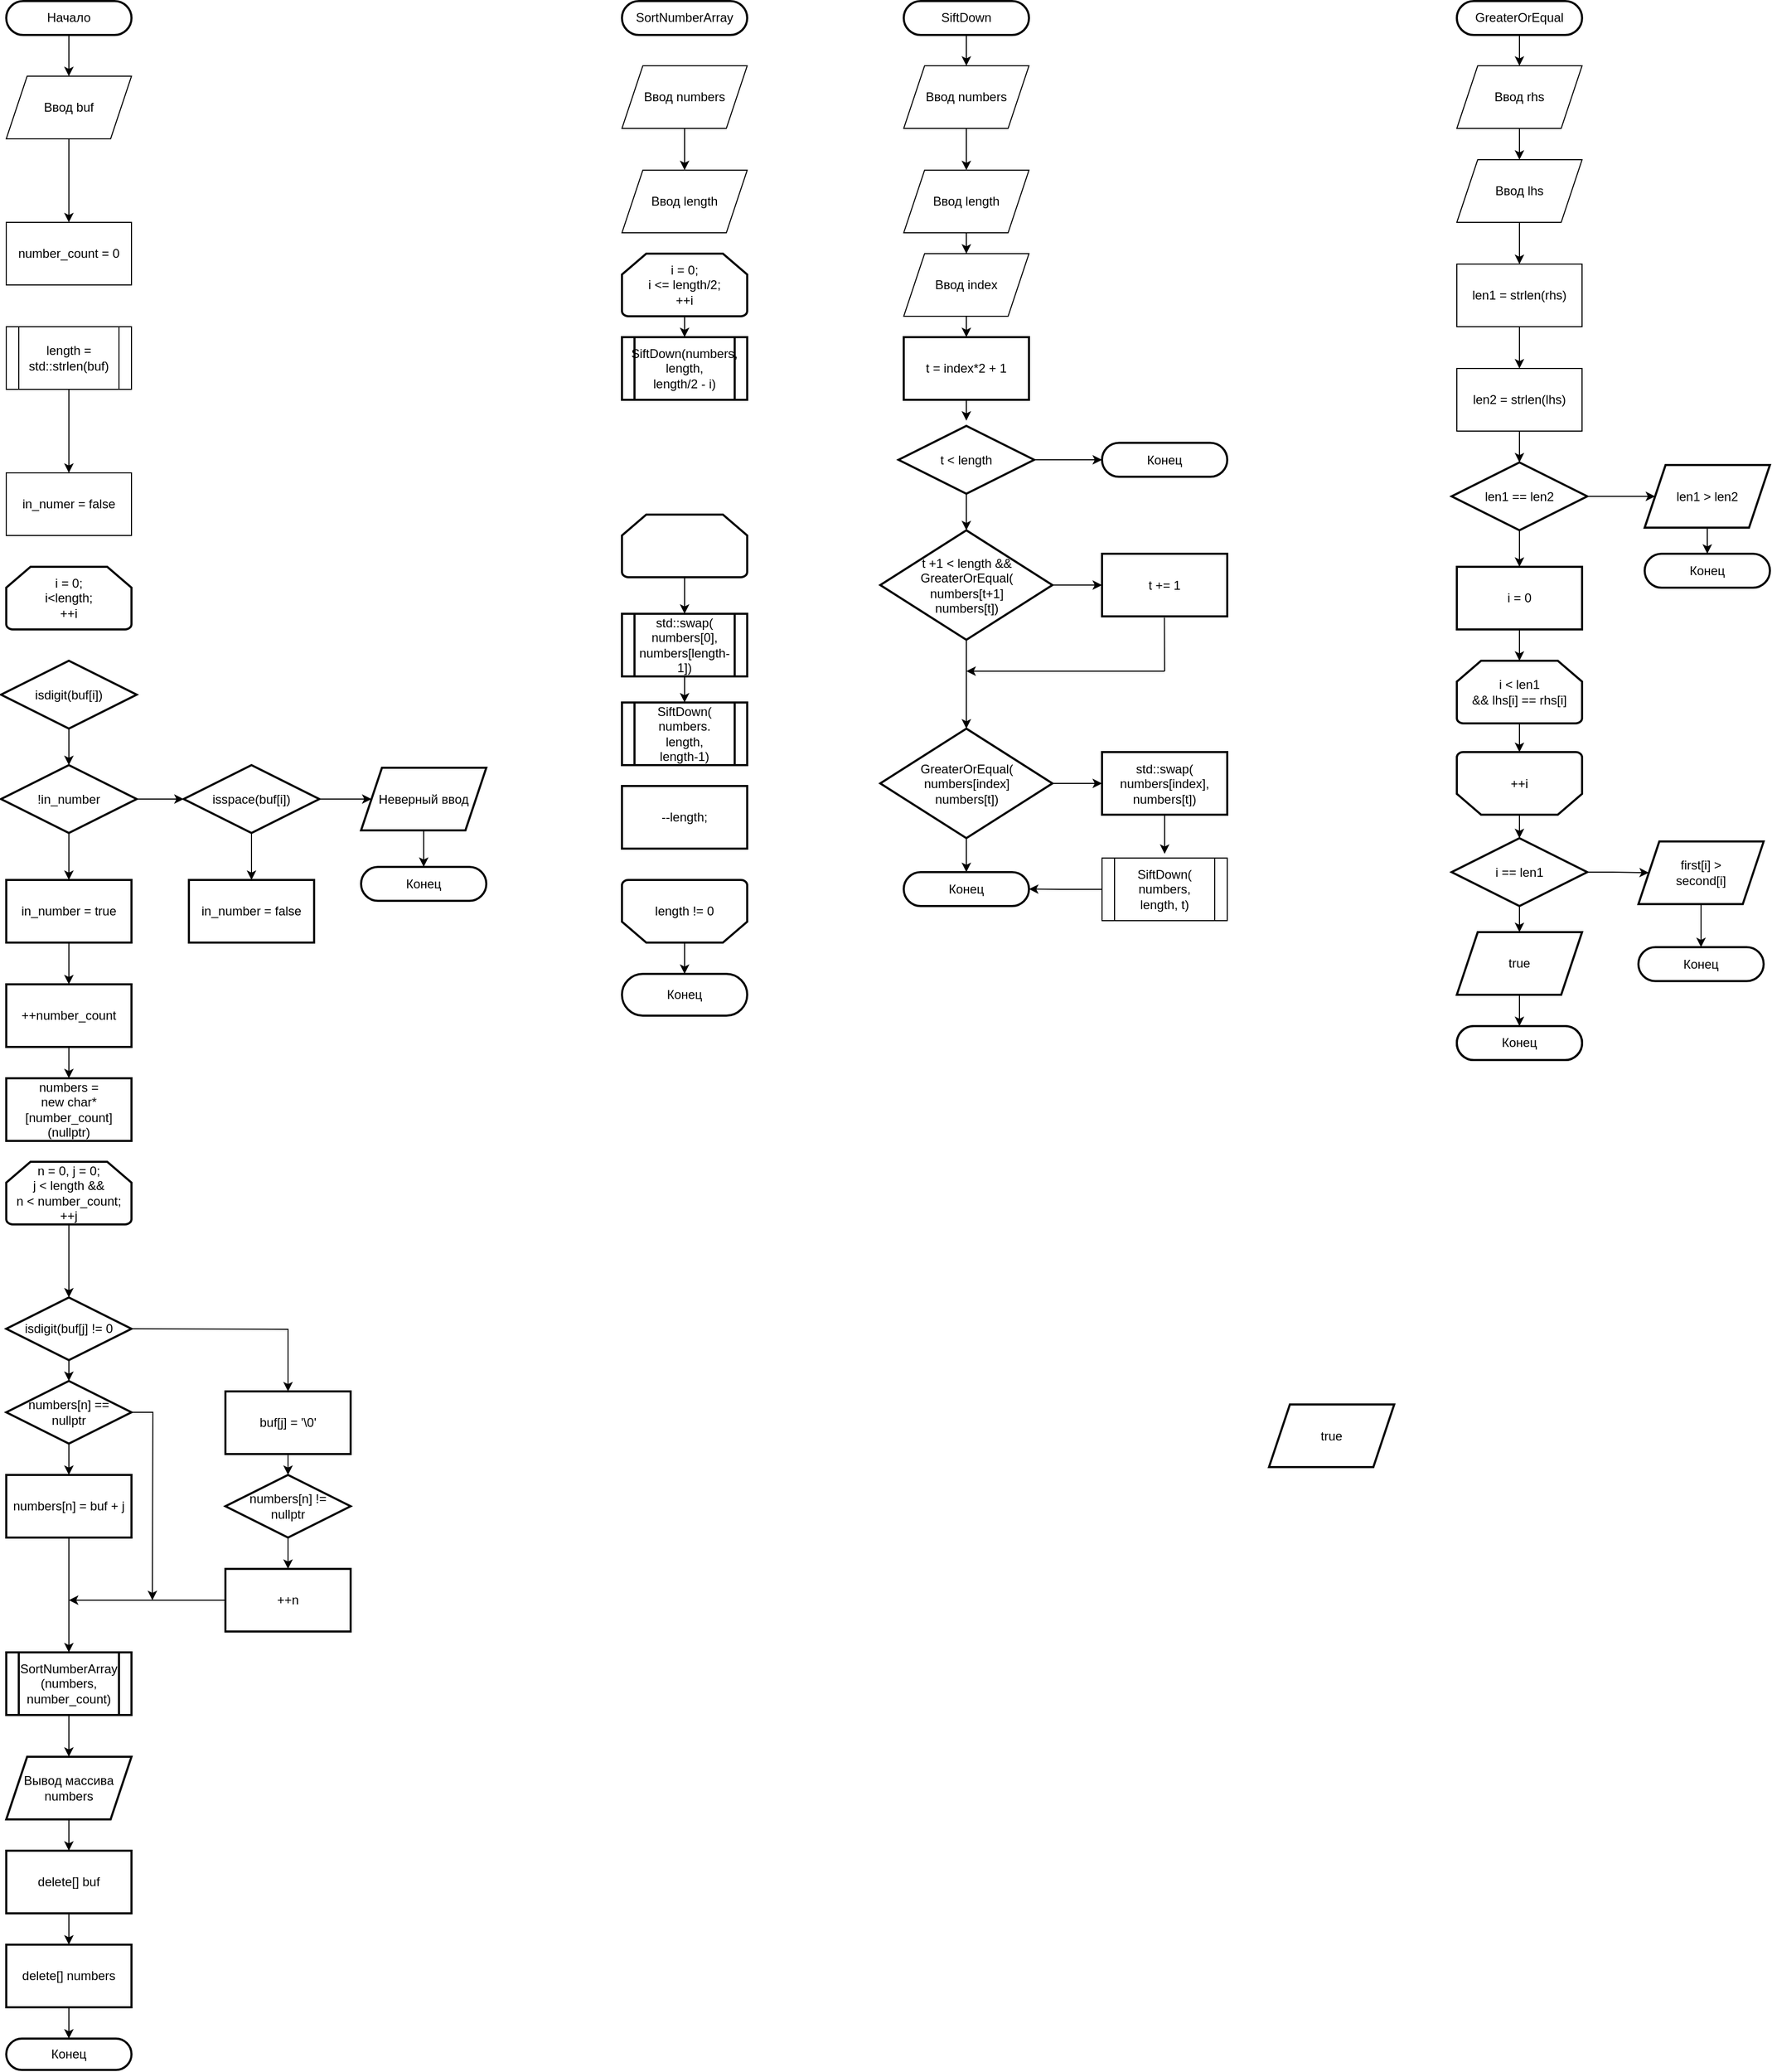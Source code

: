 <mxfile version="24.7.17">
  <diagram id="C5RBs43oDa-KdzZeNtuy" name="Page-1">
    <mxGraphModel dx="4456" dy="3241" grid="1" gridSize="10" guides="1" tooltips="1" connect="1" arrows="1" fold="1" page="1" pageScale="1" pageWidth="827" pageHeight="1169" math="0" shadow="0">
      <root>
        <mxCell id="WIyWlLk6GJQsqaUBKTNV-0" />
        <mxCell id="WIyWlLk6GJQsqaUBKTNV-1" parent="WIyWlLk6GJQsqaUBKTNV-0" />
        <mxCell id="PLmjM-Wze0BXP3BAxNRE-6" value="" style="edgeStyle=orthogonalEdgeStyle;rounded=0;orthogonalLoop=1;jettySize=auto;html=1;" parent="WIyWlLk6GJQsqaUBKTNV-1" source="PLmjM-Wze0BXP3BAxNRE-1" target="PLmjM-Wze0BXP3BAxNRE-5" edge="1">
          <mxGeometry relative="1" as="geometry" />
        </mxCell>
        <mxCell id="PLmjM-Wze0BXP3BAxNRE-1" value="Ввод buf" style="shape=parallelogram;perimeter=parallelogramPerimeter;whiteSpace=wrap;html=1;fixedSize=1;" parent="WIyWlLk6GJQsqaUBKTNV-1" vertex="1">
          <mxGeometry x="90" y="40" width="120" height="60" as="geometry" />
        </mxCell>
        <mxCell id="PLmjM-Wze0BXP3BAxNRE-5" value="number_count = 0" style="whiteSpace=wrap;html=1;" parent="WIyWlLk6GJQsqaUBKTNV-1" vertex="1">
          <mxGeometry x="90" y="180" width="120" height="60" as="geometry" />
        </mxCell>
        <mxCell id="PLmjM-Wze0BXP3BAxNRE-13" value="" style="edgeStyle=orthogonalEdgeStyle;rounded=0;orthogonalLoop=1;jettySize=auto;html=1;" parent="WIyWlLk6GJQsqaUBKTNV-1" source="PLmjM-Wze0BXP3BAxNRE-11" target="PLmjM-Wze0BXP3BAxNRE-12" edge="1">
          <mxGeometry relative="1" as="geometry" />
        </mxCell>
        <mxCell id="PLmjM-Wze0BXP3BAxNRE-11" value="length = std::strlen(buf)" style="shape=process;whiteSpace=wrap;html=1;backgroundOutline=1;" parent="WIyWlLk6GJQsqaUBKTNV-1" vertex="1">
          <mxGeometry x="90" y="280" width="120" height="60" as="geometry" />
        </mxCell>
        <mxCell id="PLmjM-Wze0BXP3BAxNRE-12" value="in_numer = false" style="whiteSpace=wrap;html=1;" parent="WIyWlLk6GJQsqaUBKTNV-1" vertex="1">
          <mxGeometry x="90" y="420" width="120" height="60" as="geometry" />
        </mxCell>
        <mxCell id="PLmjM-Wze0BXP3BAxNRE-15" value="i = 0;&lt;div&gt;i&amp;lt;length;&lt;/div&gt;&lt;div&gt;++i&lt;/div&gt;" style="strokeWidth=2;html=1;shape=mxgraph.flowchart.loop_limit;whiteSpace=wrap;" parent="WIyWlLk6GJQsqaUBKTNV-1" vertex="1">
          <mxGeometry x="90" y="510" width="120" height="60" as="geometry" />
        </mxCell>
        <mxCell id="PLmjM-Wze0BXP3BAxNRE-18" value="" style="edgeStyle=orthogonalEdgeStyle;rounded=0;orthogonalLoop=1;jettySize=auto;html=1;" parent="WIyWlLk6GJQsqaUBKTNV-1" source="PLmjM-Wze0BXP3BAxNRE-16" target="PLmjM-Wze0BXP3BAxNRE-17" edge="1">
          <mxGeometry relative="1" as="geometry" />
        </mxCell>
        <mxCell id="PLmjM-Wze0BXP3BAxNRE-16" value="isdigit(buf[i])" style="strokeWidth=2;html=1;shape=mxgraph.flowchart.decision;whiteSpace=wrap;" parent="WIyWlLk6GJQsqaUBKTNV-1" vertex="1">
          <mxGeometry x="85" y="600" width="130" height="65" as="geometry" />
        </mxCell>
        <mxCell id="PLmjM-Wze0BXP3BAxNRE-20" value="" style="edgeStyle=orthogonalEdgeStyle;rounded=0;orthogonalLoop=1;jettySize=auto;html=1;" parent="WIyWlLk6GJQsqaUBKTNV-1" source="PLmjM-Wze0BXP3BAxNRE-17" target="PLmjM-Wze0BXP3BAxNRE-19" edge="1">
          <mxGeometry relative="1" as="geometry" />
        </mxCell>
        <mxCell id="PLmjM-Wze0BXP3BAxNRE-24" value="" style="edgeStyle=orthogonalEdgeStyle;rounded=0;orthogonalLoop=1;jettySize=auto;html=1;" parent="WIyWlLk6GJQsqaUBKTNV-1" source="PLmjM-Wze0BXP3BAxNRE-17" target="PLmjM-Wze0BXP3BAxNRE-23" edge="1">
          <mxGeometry relative="1" as="geometry" />
        </mxCell>
        <mxCell id="PLmjM-Wze0BXP3BAxNRE-17" value="!in_number" style="strokeWidth=2;html=1;shape=mxgraph.flowchart.decision;whiteSpace=wrap;" parent="WIyWlLk6GJQsqaUBKTNV-1" vertex="1">
          <mxGeometry x="85" y="700" width="130" height="65" as="geometry" />
        </mxCell>
        <mxCell id="PLmjM-Wze0BXP3BAxNRE-22" value="" style="edgeStyle=orthogonalEdgeStyle;rounded=0;orthogonalLoop=1;jettySize=auto;html=1;" parent="WIyWlLk6GJQsqaUBKTNV-1" source="PLmjM-Wze0BXP3BAxNRE-19" target="PLmjM-Wze0BXP3BAxNRE-21" edge="1">
          <mxGeometry relative="1" as="geometry" />
        </mxCell>
        <mxCell id="PLmjM-Wze0BXP3BAxNRE-19" value="in_number = true" style="whiteSpace=wrap;html=1;strokeWidth=2;" parent="WIyWlLk6GJQsqaUBKTNV-1" vertex="1">
          <mxGeometry x="90" y="810" width="120" height="60" as="geometry" />
        </mxCell>
        <mxCell id="PLmjM-Wze0BXP3BAxNRE-33" value="" style="edgeStyle=orthogonalEdgeStyle;rounded=0;orthogonalLoop=1;jettySize=auto;html=1;" parent="WIyWlLk6GJQsqaUBKTNV-1" source="PLmjM-Wze0BXP3BAxNRE-21" target="PLmjM-Wze0BXP3BAxNRE-32" edge="1">
          <mxGeometry relative="1" as="geometry" />
        </mxCell>
        <mxCell id="PLmjM-Wze0BXP3BAxNRE-21" value="++number_count" style="whiteSpace=wrap;html=1;strokeWidth=2;" parent="WIyWlLk6GJQsqaUBKTNV-1" vertex="1">
          <mxGeometry x="90" y="910" width="120" height="60" as="geometry" />
        </mxCell>
        <mxCell id="PLmjM-Wze0BXP3BAxNRE-29" style="edgeStyle=orthogonalEdgeStyle;rounded=0;orthogonalLoop=1;jettySize=auto;html=1;entryX=0;entryY=0.5;entryDx=0;entryDy=0;" parent="WIyWlLk6GJQsqaUBKTNV-1" source="PLmjM-Wze0BXP3BAxNRE-23" target="PLmjM-Wze0BXP3BAxNRE-25" edge="1">
          <mxGeometry relative="1" as="geometry" />
        </mxCell>
        <mxCell id="PLmjM-Wze0BXP3BAxNRE-31" value="" style="edgeStyle=orthogonalEdgeStyle;rounded=0;orthogonalLoop=1;jettySize=auto;html=1;" parent="WIyWlLk6GJQsqaUBKTNV-1" source="PLmjM-Wze0BXP3BAxNRE-23" target="PLmjM-Wze0BXP3BAxNRE-30" edge="1">
          <mxGeometry relative="1" as="geometry" />
        </mxCell>
        <mxCell id="PLmjM-Wze0BXP3BAxNRE-23" value="isspace(buf[i])" style="strokeWidth=2;html=1;shape=mxgraph.flowchart.decision;whiteSpace=wrap;" parent="WIyWlLk6GJQsqaUBKTNV-1" vertex="1">
          <mxGeometry x="260" y="700" width="130" height="65" as="geometry" />
        </mxCell>
        <mxCell id="PLmjM-Wze0BXP3BAxNRE-28" value="" style="edgeStyle=orthogonalEdgeStyle;rounded=0;orthogonalLoop=1;jettySize=auto;html=1;" parent="WIyWlLk6GJQsqaUBKTNV-1" source="PLmjM-Wze0BXP3BAxNRE-25" target="PLmjM-Wze0BXP3BAxNRE-27" edge="1">
          <mxGeometry relative="1" as="geometry" />
        </mxCell>
        <mxCell id="PLmjM-Wze0BXP3BAxNRE-25" value="Неверный ввод" style="shape=parallelogram;perimeter=parallelogramPerimeter;whiteSpace=wrap;html=1;fixedSize=1;strokeWidth=2;" parent="WIyWlLk6GJQsqaUBKTNV-1" vertex="1">
          <mxGeometry x="430" y="702.5" width="120" height="60" as="geometry" />
        </mxCell>
        <mxCell id="PLmjM-Wze0BXP3BAxNRE-27" value="Конец" style="rounded=1;whiteSpace=wrap;html=1;strokeWidth=2;arcSize=50;" parent="WIyWlLk6GJQsqaUBKTNV-1" vertex="1">
          <mxGeometry x="430" y="797.5" width="120" height="32.5" as="geometry" />
        </mxCell>
        <mxCell id="PLmjM-Wze0BXP3BAxNRE-30" value="in_number = false" style="whiteSpace=wrap;html=1;strokeWidth=2;" parent="WIyWlLk6GJQsqaUBKTNV-1" vertex="1">
          <mxGeometry x="265" y="810" width="120" height="60" as="geometry" />
        </mxCell>
        <mxCell id="PLmjM-Wze0BXP3BAxNRE-32" value="numbers =&lt;div&gt;new char*[number_count](nullptr)&lt;/div&gt;" style="whiteSpace=wrap;html=1;strokeWidth=2;" parent="WIyWlLk6GJQsqaUBKTNV-1" vertex="1">
          <mxGeometry x="90" y="1000" width="120" height="60" as="geometry" />
        </mxCell>
        <mxCell id="PLmjM-Wze0BXP3BAxNRE-37" value="" style="edgeStyle=orthogonalEdgeStyle;rounded=0;orthogonalLoop=1;jettySize=auto;html=1;" parent="WIyWlLk6GJQsqaUBKTNV-1" source="PLmjM-Wze0BXP3BAxNRE-35" target="PLmjM-Wze0BXP3BAxNRE-36" edge="1">
          <mxGeometry relative="1" as="geometry" />
        </mxCell>
        <mxCell id="PLmjM-Wze0BXP3BAxNRE-35" value="n = 0, j = 0;&lt;div&gt;j &amp;lt; length &amp;amp;&amp;amp;&lt;/div&gt;&lt;div&gt;n &amp;lt; number_count;&lt;/div&gt;&lt;div&gt;++j&lt;/div&gt;" style="strokeWidth=2;html=1;shape=mxgraph.flowchart.loop_limit;whiteSpace=wrap;" parent="WIyWlLk6GJQsqaUBKTNV-1" vertex="1">
          <mxGeometry x="90" y="1080" width="120" height="60" as="geometry" />
        </mxCell>
        <mxCell id="PLmjM-Wze0BXP3BAxNRE-39" value="" style="edgeStyle=orthogonalEdgeStyle;rounded=0;orthogonalLoop=1;jettySize=auto;html=1;" parent="WIyWlLk6GJQsqaUBKTNV-1" source="PLmjM-Wze0BXP3BAxNRE-36" target="PLmjM-Wze0BXP3BAxNRE-38" edge="1">
          <mxGeometry relative="1" as="geometry" />
        </mxCell>
        <mxCell id="PLmjM-Wze0BXP3BAxNRE-36" value="isdigit(buf[j] != 0" style="rhombus;whiteSpace=wrap;html=1;strokeWidth=2;" parent="WIyWlLk6GJQsqaUBKTNV-1" vertex="1">
          <mxGeometry x="90" y="1210" width="120" height="60" as="geometry" />
        </mxCell>
        <mxCell id="PLmjM-Wze0BXP3BAxNRE-44" value="" style="edgeStyle=orthogonalEdgeStyle;rounded=0;orthogonalLoop=1;jettySize=auto;html=1;" parent="WIyWlLk6GJQsqaUBKTNV-1" source="PLmjM-Wze0BXP3BAxNRE-38" target="PLmjM-Wze0BXP3BAxNRE-43" edge="1">
          <mxGeometry relative="1" as="geometry" />
        </mxCell>
        <mxCell id="PLmjM-Wze0BXP3BAxNRE-46" value="" style="edgeStyle=orthogonalEdgeStyle;rounded=0;orthogonalLoop=1;jettySize=auto;html=1;" parent="WIyWlLk6GJQsqaUBKTNV-1" target="PLmjM-Wze0BXP3BAxNRE-45" edge="1">
          <mxGeometry relative="1" as="geometry">
            <mxPoint x="210.001" y="1240.004" as="sourcePoint" />
          </mxGeometry>
        </mxCell>
        <mxCell id="PLmjM-Wze0BXP3BAxNRE-54" style="edgeStyle=orthogonalEdgeStyle;rounded=0;orthogonalLoop=1;jettySize=auto;html=1;exitX=1;exitY=0.5;exitDx=0;exitDy=0;" parent="WIyWlLk6GJQsqaUBKTNV-1" source="PLmjM-Wze0BXP3BAxNRE-38" edge="1">
          <mxGeometry relative="1" as="geometry">
            <mxPoint x="230" y="1500" as="targetPoint" />
          </mxGeometry>
        </mxCell>
        <mxCell id="PLmjM-Wze0BXP3BAxNRE-38" value="numbers[n] ==&lt;div&gt;nullptr&lt;/div&gt;" style="rhombus;whiteSpace=wrap;html=1;strokeWidth=2;" parent="WIyWlLk6GJQsqaUBKTNV-1" vertex="1">
          <mxGeometry x="90" y="1290" width="120" height="60" as="geometry" />
        </mxCell>
        <mxCell id="PLmjM-Wze0BXP3BAxNRE-52" value="" style="edgeStyle=orthogonalEdgeStyle;rounded=0;orthogonalLoop=1;jettySize=auto;html=1;" parent="WIyWlLk6GJQsqaUBKTNV-1" source="PLmjM-Wze0BXP3BAxNRE-43" target="PLmjM-Wze0BXP3BAxNRE-51" edge="1">
          <mxGeometry relative="1" as="geometry" />
        </mxCell>
        <mxCell id="PLmjM-Wze0BXP3BAxNRE-43" value="numbers[n] = buf + j" style="whiteSpace=wrap;html=1;strokeWidth=2;" parent="WIyWlLk6GJQsqaUBKTNV-1" vertex="1">
          <mxGeometry x="90" y="1380" width="120" height="60" as="geometry" />
        </mxCell>
        <mxCell id="PLmjM-Wze0BXP3BAxNRE-48" style="edgeStyle=orthogonalEdgeStyle;rounded=0;orthogonalLoop=1;jettySize=auto;html=1;exitX=0.5;exitY=1;exitDx=0;exitDy=0;entryX=0.5;entryY=0;entryDx=0;entryDy=0;" parent="WIyWlLk6GJQsqaUBKTNV-1" source="PLmjM-Wze0BXP3BAxNRE-45" target="PLmjM-Wze0BXP3BAxNRE-47" edge="1">
          <mxGeometry relative="1" as="geometry" />
        </mxCell>
        <mxCell id="PLmjM-Wze0BXP3BAxNRE-45" value="buf[j] = &#39;\0&#39;" style="whiteSpace=wrap;html=1;strokeWidth=2;" parent="WIyWlLk6GJQsqaUBKTNV-1" vertex="1">
          <mxGeometry x="300" y="1299.97" width="120" height="60.03" as="geometry" />
        </mxCell>
        <mxCell id="PLmjM-Wze0BXP3BAxNRE-50" value="" style="edgeStyle=orthogonalEdgeStyle;rounded=0;orthogonalLoop=1;jettySize=auto;html=1;" parent="WIyWlLk6GJQsqaUBKTNV-1" source="PLmjM-Wze0BXP3BAxNRE-47" target="PLmjM-Wze0BXP3BAxNRE-49" edge="1">
          <mxGeometry relative="1" as="geometry" />
        </mxCell>
        <mxCell id="PLmjM-Wze0BXP3BAxNRE-47" value="numbers[n] !=&lt;div&gt;nullptr&lt;/div&gt;" style="rhombus;whiteSpace=wrap;html=1;strokeWidth=2;" parent="WIyWlLk6GJQsqaUBKTNV-1" vertex="1">
          <mxGeometry x="300" y="1380" width="120" height="60" as="geometry" />
        </mxCell>
        <mxCell id="PLmjM-Wze0BXP3BAxNRE-53" style="edgeStyle=orthogonalEdgeStyle;rounded=0;orthogonalLoop=1;jettySize=auto;html=1;" parent="WIyWlLk6GJQsqaUBKTNV-1" source="PLmjM-Wze0BXP3BAxNRE-49" edge="1">
          <mxGeometry relative="1" as="geometry">
            <mxPoint x="150" y="1500" as="targetPoint" />
          </mxGeometry>
        </mxCell>
        <mxCell id="PLmjM-Wze0BXP3BAxNRE-49" value="++n" style="whiteSpace=wrap;html=1;strokeWidth=2;" parent="WIyWlLk6GJQsqaUBKTNV-1" vertex="1">
          <mxGeometry x="300" y="1470" width="120" height="60" as="geometry" />
        </mxCell>
        <mxCell id="PLmjM-Wze0BXP3BAxNRE-56" value="" style="edgeStyle=orthogonalEdgeStyle;rounded=0;orthogonalLoop=1;jettySize=auto;html=1;" parent="WIyWlLk6GJQsqaUBKTNV-1" source="PLmjM-Wze0BXP3BAxNRE-51" target="PLmjM-Wze0BXP3BAxNRE-55" edge="1">
          <mxGeometry relative="1" as="geometry" />
        </mxCell>
        <mxCell id="PLmjM-Wze0BXP3BAxNRE-51" value="SortNumberArray&lt;div&gt;(numbers, number_count)&lt;/div&gt;" style="shape=process;whiteSpace=wrap;html=1;backgroundOutline=1;strokeWidth=2;" parent="WIyWlLk6GJQsqaUBKTNV-1" vertex="1">
          <mxGeometry x="90" y="1550" width="120" height="60" as="geometry" />
        </mxCell>
        <mxCell id="PLmjM-Wze0BXP3BAxNRE-58" value="" style="edgeStyle=orthogonalEdgeStyle;rounded=0;orthogonalLoop=1;jettySize=auto;html=1;" parent="WIyWlLk6GJQsqaUBKTNV-1" source="PLmjM-Wze0BXP3BAxNRE-55" target="PLmjM-Wze0BXP3BAxNRE-57" edge="1">
          <mxGeometry relative="1" as="geometry" />
        </mxCell>
        <mxCell id="PLmjM-Wze0BXP3BAxNRE-55" value="Вывод массива&lt;div&gt;numbers&lt;/div&gt;" style="shape=parallelogram;perimeter=parallelogramPerimeter;whiteSpace=wrap;html=1;fixedSize=1;strokeWidth=2;" parent="WIyWlLk6GJQsqaUBKTNV-1" vertex="1">
          <mxGeometry x="90" y="1650" width="120" height="60" as="geometry" />
        </mxCell>
        <mxCell id="PLmjM-Wze0BXP3BAxNRE-60" value="" style="edgeStyle=orthogonalEdgeStyle;rounded=0;orthogonalLoop=1;jettySize=auto;html=1;" parent="WIyWlLk6GJQsqaUBKTNV-1" source="PLmjM-Wze0BXP3BAxNRE-57" target="PLmjM-Wze0BXP3BAxNRE-59" edge="1">
          <mxGeometry relative="1" as="geometry" />
        </mxCell>
        <mxCell id="PLmjM-Wze0BXP3BAxNRE-57" value="delete[] buf" style="whiteSpace=wrap;html=1;strokeWidth=2;" parent="WIyWlLk6GJQsqaUBKTNV-1" vertex="1">
          <mxGeometry x="90" y="1740" width="120" height="60" as="geometry" />
        </mxCell>
        <mxCell id="PLmjM-Wze0BXP3BAxNRE-64" value="" style="edgeStyle=orthogonalEdgeStyle;rounded=0;orthogonalLoop=1;jettySize=auto;html=1;" parent="WIyWlLk6GJQsqaUBKTNV-1" source="PLmjM-Wze0BXP3BAxNRE-59" target="PLmjM-Wze0BXP3BAxNRE-63" edge="1">
          <mxGeometry relative="1" as="geometry" />
        </mxCell>
        <mxCell id="PLmjM-Wze0BXP3BAxNRE-59" value="delete[] numbers" style="whiteSpace=wrap;html=1;strokeWidth=2;" parent="WIyWlLk6GJQsqaUBKTNV-1" vertex="1">
          <mxGeometry x="90" y="1830" width="120" height="60" as="geometry" />
        </mxCell>
        <mxCell id="PLmjM-Wze0BXP3BAxNRE-63" value="Конец" style="rounded=1;whiteSpace=wrap;html=1;strokeWidth=2;arcSize=50;" parent="WIyWlLk6GJQsqaUBKTNV-1" vertex="1">
          <mxGeometry x="90" y="1920" width="120" height="30" as="geometry" />
        </mxCell>
        <mxCell id="PLmjM-Wze0BXP3BAxNRE-66" style="edgeStyle=orthogonalEdgeStyle;rounded=0;orthogonalLoop=1;jettySize=auto;html=1;entryX=0.5;entryY=0;entryDx=0;entryDy=0;" parent="WIyWlLk6GJQsqaUBKTNV-1" source="PLmjM-Wze0BXP3BAxNRE-65" target="PLmjM-Wze0BXP3BAxNRE-1" edge="1">
          <mxGeometry relative="1" as="geometry" />
        </mxCell>
        <mxCell id="PLmjM-Wze0BXP3BAxNRE-65" value="Начало" style="rounded=1;whiteSpace=wrap;html=1;strokeWidth=2;arcSize=50;" parent="WIyWlLk6GJQsqaUBKTNV-1" vertex="1">
          <mxGeometry x="90" y="-32" width="120" height="32.5" as="geometry" />
        </mxCell>
        <mxCell id="PLmjM-Wze0BXP3BAxNRE-67" value="SortNumberArray" style="rounded=1;whiteSpace=wrap;html=1;strokeWidth=2;arcSize=50;" parent="WIyWlLk6GJQsqaUBKTNV-1" vertex="1">
          <mxGeometry x="680" y="-32" width="120" height="32.5" as="geometry" />
        </mxCell>
        <mxCell id="PLmjM-Wze0BXP3BAxNRE-73" value="" style="edgeStyle=orthogonalEdgeStyle;rounded=0;orthogonalLoop=1;jettySize=auto;html=1;" parent="WIyWlLk6GJQsqaUBKTNV-1" source="PLmjM-Wze0BXP3BAxNRE-71" target="PLmjM-Wze0BXP3BAxNRE-72" edge="1">
          <mxGeometry relative="1" as="geometry" />
        </mxCell>
        <mxCell id="PLmjM-Wze0BXP3BAxNRE-71" value="Ввод numbers" style="shape=parallelogram;perimeter=parallelogramPerimeter;whiteSpace=wrap;html=1;fixedSize=1;" parent="WIyWlLk6GJQsqaUBKTNV-1" vertex="1">
          <mxGeometry x="680" y="30" width="120" height="60" as="geometry" />
        </mxCell>
        <mxCell id="PLmjM-Wze0BXP3BAxNRE-72" value="Ввод length" style="shape=parallelogram;perimeter=parallelogramPerimeter;whiteSpace=wrap;html=1;fixedSize=1;" parent="WIyWlLk6GJQsqaUBKTNV-1" vertex="1">
          <mxGeometry x="680" y="130" width="120" height="60" as="geometry" />
        </mxCell>
        <mxCell id="PLmjM-Wze0BXP3BAxNRE-76" value="" style="edgeStyle=orthogonalEdgeStyle;rounded=0;orthogonalLoop=1;jettySize=auto;html=1;" parent="WIyWlLk6GJQsqaUBKTNV-1" source="PLmjM-Wze0BXP3BAxNRE-74" target="PLmjM-Wze0BXP3BAxNRE-75" edge="1">
          <mxGeometry relative="1" as="geometry" />
        </mxCell>
        <mxCell id="PLmjM-Wze0BXP3BAxNRE-74" value="i = 0;&lt;div&gt;i &amp;lt;= length/2;&lt;/div&gt;&lt;div&gt;++i&lt;/div&gt;" style="strokeWidth=2;html=1;shape=mxgraph.flowchart.loop_limit;whiteSpace=wrap;direction=east;" parent="WIyWlLk6GJQsqaUBKTNV-1" vertex="1">
          <mxGeometry x="680" y="210" width="120" height="60" as="geometry" />
        </mxCell>
        <mxCell id="PLmjM-Wze0BXP3BAxNRE-75" value="SiftDown(numbers,&lt;div&gt;length,&lt;/div&gt;&lt;div&gt;length/2 - i)&lt;/div&gt;" style="shape=process;whiteSpace=wrap;html=1;backgroundOutline=1;strokeWidth=2;" parent="WIyWlLk6GJQsqaUBKTNV-1" vertex="1">
          <mxGeometry x="680" y="290" width="120" height="60" as="geometry" />
        </mxCell>
        <mxCell id="PLmjM-Wze0BXP3BAxNRE-91" value="" style="edgeStyle=orthogonalEdgeStyle;rounded=0;orthogonalLoop=1;jettySize=auto;html=1;" parent="WIyWlLk6GJQsqaUBKTNV-1" source="PLmjM-Wze0BXP3BAxNRE-77" target="PLmjM-Wze0BXP3BAxNRE-90" edge="1">
          <mxGeometry relative="1" as="geometry" />
        </mxCell>
        <mxCell id="PLmjM-Wze0BXP3BAxNRE-77" value="length != 0" style="strokeWidth=2;html=1;shape=mxgraph.flowchart.loop_limit;whiteSpace=wrap;direction=west;" parent="WIyWlLk6GJQsqaUBKTNV-1" vertex="1">
          <mxGeometry x="680" y="810" width="120" height="60" as="geometry" />
        </mxCell>
        <mxCell id="PLmjM-Wze0BXP3BAxNRE-82" value="" style="edgeStyle=orthogonalEdgeStyle;rounded=0;orthogonalLoop=1;jettySize=auto;html=1;" parent="WIyWlLk6GJQsqaUBKTNV-1" source="PLmjM-Wze0BXP3BAxNRE-78" target="PLmjM-Wze0BXP3BAxNRE-81" edge="1">
          <mxGeometry relative="1" as="geometry" />
        </mxCell>
        <mxCell id="PLmjM-Wze0BXP3BAxNRE-78" value="" style="strokeWidth=2;html=1;shape=mxgraph.flowchart.loop_limit;whiteSpace=wrap;direction=east;" parent="WIyWlLk6GJQsqaUBKTNV-1" vertex="1">
          <mxGeometry x="680" y="460" width="120" height="60" as="geometry" />
        </mxCell>
        <mxCell id="PLmjM-Wze0BXP3BAxNRE-86" value="" style="edgeStyle=orthogonalEdgeStyle;rounded=0;orthogonalLoop=1;jettySize=auto;html=1;" parent="WIyWlLk6GJQsqaUBKTNV-1" source="PLmjM-Wze0BXP3BAxNRE-81" target="PLmjM-Wze0BXP3BAxNRE-85" edge="1">
          <mxGeometry relative="1" as="geometry" />
        </mxCell>
        <mxCell id="PLmjM-Wze0BXP3BAxNRE-81" value="std::swap(&lt;div&gt;numbers[0],&lt;/div&gt;&lt;div&gt;numbers[length-1])&lt;/div&gt;" style="shape=process;whiteSpace=wrap;html=1;backgroundOutline=1;strokeWidth=2;" parent="WIyWlLk6GJQsqaUBKTNV-1" vertex="1">
          <mxGeometry x="680" y="555" width="120" height="60" as="geometry" />
        </mxCell>
        <mxCell id="PLmjM-Wze0BXP3BAxNRE-85" value="SiftDown(&lt;div&gt;numbers.&lt;/div&gt;&lt;div&gt;length,&lt;/div&gt;&lt;div&gt;length-1)&lt;/div&gt;" style="shape=process;whiteSpace=wrap;html=1;backgroundOutline=1;strokeWidth=2;" parent="WIyWlLk6GJQsqaUBKTNV-1" vertex="1">
          <mxGeometry x="680" y="640" width="120" height="60" as="geometry" />
        </mxCell>
        <mxCell id="PLmjM-Wze0BXP3BAxNRE-89" value="--length;" style="whiteSpace=wrap;html=1;strokeWidth=2;" parent="WIyWlLk6GJQsqaUBKTNV-1" vertex="1">
          <mxGeometry x="680" y="720" width="120" height="60" as="geometry" />
        </mxCell>
        <mxCell id="PLmjM-Wze0BXP3BAxNRE-90" value="Конец" style="rounded=1;whiteSpace=wrap;html=1;strokeWidth=2;arcSize=50;" parent="WIyWlLk6GJQsqaUBKTNV-1" vertex="1">
          <mxGeometry x="680" y="900" width="120" height="40" as="geometry" />
        </mxCell>
        <mxCell id="R1effGKDg-uOMYPKrTEr-35" style="edgeStyle=orthogonalEdgeStyle;rounded=0;orthogonalLoop=1;jettySize=auto;html=1;exitX=0.5;exitY=1;exitDx=0;exitDy=0;entryX=0.5;entryY=0;entryDx=0;entryDy=0;" edge="1" parent="WIyWlLk6GJQsqaUBKTNV-1" source="R1effGKDg-uOMYPKrTEr-0" target="R1effGKDg-uOMYPKrTEr-2">
          <mxGeometry relative="1" as="geometry" />
        </mxCell>
        <mxCell id="R1effGKDg-uOMYPKrTEr-0" value="SiftDown" style="rounded=1;whiteSpace=wrap;html=1;strokeWidth=2;arcSize=50;" vertex="1" parent="WIyWlLk6GJQsqaUBKTNV-1">
          <mxGeometry x="950" y="-32" width="120" height="32.5" as="geometry" />
        </mxCell>
        <mxCell id="R1effGKDg-uOMYPKrTEr-1" value="" style="edgeStyle=orthogonalEdgeStyle;rounded=0;orthogonalLoop=1;jettySize=auto;html=1;" edge="1" source="R1effGKDg-uOMYPKrTEr-2" target="R1effGKDg-uOMYPKrTEr-3" parent="WIyWlLk6GJQsqaUBKTNV-1">
          <mxGeometry relative="1" as="geometry" />
        </mxCell>
        <mxCell id="R1effGKDg-uOMYPKrTEr-2" value="Ввод numbers" style="shape=parallelogram;perimeter=parallelogramPerimeter;whiteSpace=wrap;html=1;fixedSize=1;" vertex="1" parent="WIyWlLk6GJQsqaUBKTNV-1">
          <mxGeometry x="950" y="30" width="120" height="60" as="geometry" />
        </mxCell>
        <mxCell id="R1effGKDg-uOMYPKrTEr-5" value="" style="edgeStyle=orthogonalEdgeStyle;rounded=0;orthogonalLoop=1;jettySize=auto;html=1;" edge="1" parent="WIyWlLk6GJQsqaUBKTNV-1" source="R1effGKDg-uOMYPKrTEr-3" target="R1effGKDg-uOMYPKrTEr-4">
          <mxGeometry relative="1" as="geometry" />
        </mxCell>
        <mxCell id="R1effGKDg-uOMYPKrTEr-3" value="Ввод length" style="shape=parallelogram;perimeter=parallelogramPerimeter;whiteSpace=wrap;html=1;fixedSize=1;" vertex="1" parent="WIyWlLk6GJQsqaUBKTNV-1">
          <mxGeometry x="950" y="130" width="120" height="60" as="geometry" />
        </mxCell>
        <mxCell id="R1effGKDg-uOMYPKrTEr-14" style="edgeStyle=orthogonalEdgeStyle;rounded=0;orthogonalLoop=1;jettySize=auto;html=1;exitX=0.5;exitY=1;exitDx=0;exitDy=0;entryX=0.5;entryY=0;entryDx=0;entryDy=0;" edge="1" parent="WIyWlLk6GJQsqaUBKTNV-1" source="R1effGKDg-uOMYPKrTEr-4" target="R1effGKDg-uOMYPKrTEr-11">
          <mxGeometry relative="1" as="geometry" />
        </mxCell>
        <mxCell id="R1effGKDg-uOMYPKrTEr-4" value="Ввод index" style="shape=parallelogram;perimeter=parallelogramPerimeter;whiteSpace=wrap;html=1;fixedSize=1;" vertex="1" parent="WIyWlLk6GJQsqaUBKTNV-1">
          <mxGeometry x="950" y="210" width="120" height="60" as="geometry" />
        </mxCell>
        <mxCell id="R1effGKDg-uOMYPKrTEr-10" style="edgeStyle=orthogonalEdgeStyle;rounded=0;orthogonalLoop=1;jettySize=auto;html=1;exitX=1;exitY=0.5;exitDx=0;exitDy=0;exitPerimeter=0;entryX=0;entryY=0.5;entryDx=0;entryDy=0;" edge="1" parent="WIyWlLk6GJQsqaUBKTNV-1" source="R1effGKDg-uOMYPKrTEr-6" target="R1effGKDg-uOMYPKrTEr-9">
          <mxGeometry relative="1" as="geometry" />
        </mxCell>
        <mxCell id="R1effGKDg-uOMYPKrTEr-16" value="" style="edgeStyle=orthogonalEdgeStyle;rounded=0;orthogonalLoop=1;jettySize=auto;html=1;" edge="1" parent="WIyWlLk6GJQsqaUBKTNV-1" source="R1effGKDg-uOMYPKrTEr-6" target="R1effGKDg-uOMYPKrTEr-15">
          <mxGeometry relative="1" as="geometry" />
        </mxCell>
        <mxCell id="R1effGKDg-uOMYPKrTEr-6" value="t &amp;lt; length" style="strokeWidth=2;html=1;shape=mxgraph.flowchart.decision;whiteSpace=wrap;" vertex="1" parent="WIyWlLk6GJQsqaUBKTNV-1">
          <mxGeometry x="945" y="375" width="130" height="65" as="geometry" />
        </mxCell>
        <mxCell id="R1effGKDg-uOMYPKrTEr-9" value="Конец" style="rounded=1;whiteSpace=wrap;html=1;strokeWidth=2;arcSize=50;" vertex="1" parent="WIyWlLk6GJQsqaUBKTNV-1">
          <mxGeometry x="1140" y="391.25" width="120" height="32.5" as="geometry" />
        </mxCell>
        <mxCell id="R1effGKDg-uOMYPKrTEr-13" style="edgeStyle=orthogonalEdgeStyle;rounded=0;orthogonalLoop=1;jettySize=auto;html=1;exitX=0.5;exitY=1;exitDx=0;exitDy=0;" edge="1" parent="WIyWlLk6GJQsqaUBKTNV-1" source="R1effGKDg-uOMYPKrTEr-11">
          <mxGeometry relative="1" as="geometry">
            <mxPoint x="1010" y="370" as="targetPoint" />
          </mxGeometry>
        </mxCell>
        <mxCell id="R1effGKDg-uOMYPKrTEr-11" value="t = index*2 + 1" style="whiteSpace=wrap;html=1;strokeWidth=2;" vertex="1" parent="WIyWlLk6GJQsqaUBKTNV-1">
          <mxGeometry x="950" y="290" width="120" height="60" as="geometry" />
        </mxCell>
        <mxCell id="R1effGKDg-uOMYPKrTEr-18" value="" style="edgeStyle=orthogonalEdgeStyle;rounded=0;orthogonalLoop=1;jettySize=auto;html=1;" edge="1" parent="WIyWlLk6GJQsqaUBKTNV-1" source="R1effGKDg-uOMYPKrTEr-15" target="R1effGKDg-uOMYPKrTEr-17">
          <mxGeometry relative="1" as="geometry" />
        </mxCell>
        <mxCell id="R1effGKDg-uOMYPKrTEr-20" value="" style="edgeStyle=orthogonalEdgeStyle;rounded=0;orthogonalLoop=1;jettySize=auto;html=1;" edge="1" parent="WIyWlLk6GJQsqaUBKTNV-1" source="R1effGKDg-uOMYPKrTEr-15" target="R1effGKDg-uOMYPKrTEr-19">
          <mxGeometry relative="1" as="geometry" />
        </mxCell>
        <mxCell id="R1effGKDg-uOMYPKrTEr-15" value="t +1 &amp;lt; length &amp;amp;&amp;amp;&lt;div&gt;GreaterOrEqual(&lt;/div&gt;&lt;div&gt;numbers[t+1]&lt;/div&gt;&lt;div&gt;numbers[t])&lt;/div&gt;" style="strokeWidth=2;html=1;shape=mxgraph.flowchart.decision;whiteSpace=wrap;" vertex="1" parent="WIyWlLk6GJQsqaUBKTNV-1">
          <mxGeometry x="927.5" y="475" width="165" height="105" as="geometry" />
        </mxCell>
        <mxCell id="R1effGKDg-uOMYPKrTEr-17" value="t += 1" style="whiteSpace=wrap;html=1;strokeWidth=2;" vertex="1" parent="WIyWlLk6GJQsqaUBKTNV-1">
          <mxGeometry x="1140" y="497.5" width="120" height="60" as="geometry" />
        </mxCell>
        <mxCell id="R1effGKDg-uOMYPKrTEr-24" style="edgeStyle=orthogonalEdgeStyle;rounded=0;orthogonalLoop=1;jettySize=auto;html=1;exitX=0.5;exitY=1;exitDx=0;exitDy=0;exitPerimeter=0;entryX=0.5;entryY=0;entryDx=0;entryDy=0;" edge="1" parent="WIyWlLk6GJQsqaUBKTNV-1" source="R1effGKDg-uOMYPKrTEr-19" target="R1effGKDg-uOMYPKrTEr-21">
          <mxGeometry relative="1" as="geometry" />
        </mxCell>
        <mxCell id="R1effGKDg-uOMYPKrTEr-26" value="" style="edgeStyle=orthogonalEdgeStyle;rounded=0;orthogonalLoop=1;jettySize=auto;html=1;" edge="1" parent="WIyWlLk6GJQsqaUBKTNV-1" source="R1effGKDg-uOMYPKrTEr-19" target="R1effGKDg-uOMYPKrTEr-25">
          <mxGeometry relative="1" as="geometry" />
        </mxCell>
        <mxCell id="R1effGKDg-uOMYPKrTEr-19" value="&lt;div&gt;GreaterOrEqual(&lt;/div&gt;&lt;div&gt;numbers[index]&lt;/div&gt;&lt;div&gt;numbers[t])&lt;/div&gt;" style="strokeWidth=2;html=1;shape=mxgraph.flowchart.decision;whiteSpace=wrap;" vertex="1" parent="WIyWlLk6GJQsqaUBKTNV-1">
          <mxGeometry x="927.5" y="665" width="165" height="105" as="geometry" />
        </mxCell>
        <mxCell id="R1effGKDg-uOMYPKrTEr-21" value="Конец" style="rounded=1;whiteSpace=wrap;html=1;strokeWidth=2;arcSize=50;" vertex="1" parent="WIyWlLk6GJQsqaUBKTNV-1">
          <mxGeometry x="950" y="802.5" width="120" height="32.5" as="geometry" />
        </mxCell>
        <mxCell id="R1effGKDg-uOMYPKrTEr-28" style="edgeStyle=orthogonalEdgeStyle;rounded=0;orthogonalLoop=1;jettySize=auto;html=1;exitX=0.5;exitY=1;exitDx=0;exitDy=0;" edge="1" parent="WIyWlLk6GJQsqaUBKTNV-1" source="R1effGKDg-uOMYPKrTEr-25">
          <mxGeometry relative="1" as="geometry">
            <mxPoint x="1200" y="785" as="targetPoint" />
          </mxGeometry>
        </mxCell>
        <mxCell id="R1effGKDg-uOMYPKrTEr-25" value="std::swap(&lt;div&gt;numbers[index],&lt;/div&gt;&lt;div&gt;numbers[t]&lt;span style=&quot;background-color: initial;&quot;&gt;)&lt;/span&gt;&lt;/div&gt;" style="whiteSpace=wrap;html=1;strokeWidth=2;" vertex="1" parent="WIyWlLk6GJQsqaUBKTNV-1">
          <mxGeometry x="1140" y="687.5" width="120" height="60" as="geometry" />
        </mxCell>
        <mxCell id="R1effGKDg-uOMYPKrTEr-29" style="edgeStyle=orthogonalEdgeStyle;rounded=0;orthogonalLoop=1;jettySize=auto;html=1;exitX=0;exitY=0.5;exitDx=0;exitDy=0;entryX=1;entryY=0.5;entryDx=0;entryDy=0;" edge="1" parent="WIyWlLk6GJQsqaUBKTNV-1" source="R1effGKDg-uOMYPKrTEr-27" target="R1effGKDg-uOMYPKrTEr-21">
          <mxGeometry relative="1" as="geometry" />
        </mxCell>
        <mxCell id="R1effGKDg-uOMYPKrTEr-27" value="SiftDown(&lt;div&gt;numbers,&lt;/div&gt;&lt;div&gt;length, t)&lt;/div&gt;" style="shape=process;whiteSpace=wrap;html=1;backgroundOutline=1;" vertex="1" parent="WIyWlLk6GJQsqaUBKTNV-1">
          <mxGeometry x="1140" y="789" width="120" height="60" as="geometry" />
        </mxCell>
        <mxCell id="R1effGKDg-uOMYPKrTEr-33" value="" style="endArrow=none;html=1;rounded=0;" edge="1" parent="WIyWlLk6GJQsqaUBKTNV-1">
          <mxGeometry width="50" height="50" relative="1" as="geometry">
            <mxPoint x="1200" y="610" as="sourcePoint" />
            <mxPoint x="1199.76" y="558.75" as="targetPoint" />
          </mxGeometry>
        </mxCell>
        <mxCell id="R1effGKDg-uOMYPKrTEr-34" value="" style="endArrow=classic;html=1;rounded=0;" edge="1" parent="WIyWlLk6GJQsqaUBKTNV-1">
          <mxGeometry width="50" height="50" relative="1" as="geometry">
            <mxPoint x="1200" y="610" as="sourcePoint" />
            <mxPoint x="1010" y="610" as="targetPoint" />
          </mxGeometry>
        </mxCell>
        <mxCell id="R1effGKDg-uOMYPKrTEr-36" style="edgeStyle=orthogonalEdgeStyle;rounded=0;orthogonalLoop=1;jettySize=auto;html=1;exitX=0.5;exitY=1;exitDx=0;exitDy=0;entryX=0.5;entryY=0;entryDx=0;entryDy=0;" edge="1" source="R1effGKDg-uOMYPKrTEr-38" target="R1effGKDg-uOMYPKrTEr-39" parent="WIyWlLk6GJQsqaUBKTNV-1">
          <mxGeometry relative="1" as="geometry" />
        </mxCell>
        <mxCell id="R1effGKDg-uOMYPKrTEr-37" value="" style="edgeStyle=orthogonalEdgeStyle;rounded=0;orthogonalLoop=1;jettySize=auto;html=1;" edge="1" source="R1effGKDg-uOMYPKrTEr-39" target="R1effGKDg-uOMYPKrTEr-40" parent="WIyWlLk6GJQsqaUBKTNV-1">
          <mxGeometry relative="1" as="geometry" />
        </mxCell>
        <mxCell id="R1effGKDg-uOMYPKrTEr-38" value="GreaterOrEqual" style="rounded=1;whiteSpace=wrap;html=1;strokeWidth=2;arcSize=50;" vertex="1" parent="WIyWlLk6GJQsqaUBKTNV-1">
          <mxGeometry x="1480" y="-32" width="120" height="32.5" as="geometry" />
        </mxCell>
        <mxCell id="R1effGKDg-uOMYPKrTEr-39" value="Ввод rhs" style="shape=parallelogram;perimeter=parallelogramPerimeter;whiteSpace=wrap;html=1;fixedSize=1;" vertex="1" parent="WIyWlLk6GJQsqaUBKTNV-1">
          <mxGeometry x="1480" y="30" width="120" height="60" as="geometry" />
        </mxCell>
        <mxCell id="R1effGKDg-uOMYPKrTEr-41" style="edgeStyle=orthogonalEdgeStyle;rounded=0;orthogonalLoop=1;jettySize=auto;html=1;exitX=0.5;exitY=1;exitDx=0;exitDy=0;" edge="1" parent="WIyWlLk6GJQsqaUBKTNV-1" source="R1effGKDg-uOMYPKrTEr-40">
          <mxGeometry relative="1" as="geometry">
            <mxPoint x="1540" y="220" as="targetPoint" />
          </mxGeometry>
        </mxCell>
        <mxCell id="R1effGKDg-uOMYPKrTEr-40" value="Ввод lhs" style="shape=parallelogram;perimeter=parallelogramPerimeter;whiteSpace=wrap;html=1;fixedSize=1;" vertex="1" parent="WIyWlLk6GJQsqaUBKTNV-1">
          <mxGeometry x="1480" y="120" width="120" height="60" as="geometry" />
        </mxCell>
        <mxCell id="R1effGKDg-uOMYPKrTEr-45" value="" style="edgeStyle=orthogonalEdgeStyle;rounded=0;orthogonalLoop=1;jettySize=auto;html=1;" edge="1" parent="WIyWlLk6GJQsqaUBKTNV-1" source="R1effGKDg-uOMYPKrTEr-42" target="R1effGKDg-uOMYPKrTEr-44">
          <mxGeometry relative="1" as="geometry" />
        </mxCell>
        <mxCell id="R1effGKDg-uOMYPKrTEr-42" value="len1 = strlen(rhs)" style="rounded=0;whiteSpace=wrap;html=1;" vertex="1" parent="WIyWlLk6GJQsqaUBKTNV-1">
          <mxGeometry x="1480" y="220" width="120" height="60" as="geometry" />
        </mxCell>
        <mxCell id="R1effGKDg-uOMYPKrTEr-44" value="len2 = strlen(lhs)" style="rounded=0;whiteSpace=wrap;html=1;" vertex="1" parent="WIyWlLk6GJQsqaUBKTNV-1">
          <mxGeometry x="1480" y="320" width="120" height="60" as="geometry" />
        </mxCell>
        <mxCell id="R1effGKDg-uOMYPKrTEr-49" value="" style="edgeStyle=orthogonalEdgeStyle;rounded=0;orthogonalLoop=1;jettySize=auto;html=1;" edge="1" parent="WIyWlLk6GJQsqaUBKTNV-1" source="R1effGKDg-uOMYPKrTEr-46" target="R1effGKDg-uOMYPKrTEr-48">
          <mxGeometry relative="1" as="geometry" />
        </mxCell>
        <mxCell id="R1effGKDg-uOMYPKrTEr-54" value="" style="edgeStyle=orthogonalEdgeStyle;rounded=0;orthogonalLoop=1;jettySize=auto;html=1;" edge="1" parent="WIyWlLk6GJQsqaUBKTNV-1" source="R1effGKDg-uOMYPKrTEr-46" target="R1effGKDg-uOMYPKrTEr-53">
          <mxGeometry relative="1" as="geometry" />
        </mxCell>
        <mxCell id="R1effGKDg-uOMYPKrTEr-46" value="len1 == len2" style="strokeWidth=2;html=1;shape=mxgraph.flowchart.decision;whiteSpace=wrap;" vertex="1" parent="WIyWlLk6GJQsqaUBKTNV-1">
          <mxGeometry x="1475" y="410" width="130" height="65" as="geometry" />
        </mxCell>
        <mxCell id="R1effGKDg-uOMYPKrTEr-47" style="edgeStyle=orthogonalEdgeStyle;rounded=0;orthogonalLoop=1;jettySize=auto;html=1;exitX=0.5;exitY=1;exitDx=0;exitDy=0;entryX=0.5;entryY=0;entryDx=0;entryDy=0;entryPerimeter=0;" edge="1" parent="WIyWlLk6GJQsqaUBKTNV-1" source="R1effGKDg-uOMYPKrTEr-44" target="R1effGKDg-uOMYPKrTEr-46">
          <mxGeometry relative="1" as="geometry" />
        </mxCell>
        <mxCell id="R1effGKDg-uOMYPKrTEr-52" style="edgeStyle=orthogonalEdgeStyle;rounded=0;orthogonalLoop=1;jettySize=auto;html=1;exitX=0.5;exitY=1;exitDx=0;exitDy=0;entryX=0.5;entryY=0;entryDx=0;entryDy=0;" edge="1" parent="WIyWlLk6GJQsqaUBKTNV-1" source="R1effGKDg-uOMYPKrTEr-48" target="R1effGKDg-uOMYPKrTEr-51">
          <mxGeometry relative="1" as="geometry" />
        </mxCell>
        <mxCell id="R1effGKDg-uOMYPKrTEr-48" value="len1 &amp;gt; len2" style="shape=parallelogram;perimeter=parallelogramPerimeter;whiteSpace=wrap;html=1;fixedSize=1;strokeWidth=2;" vertex="1" parent="WIyWlLk6GJQsqaUBKTNV-1">
          <mxGeometry x="1660" y="412.5" width="120" height="60" as="geometry" />
        </mxCell>
        <mxCell id="R1effGKDg-uOMYPKrTEr-51" value="Конец" style="rounded=1;whiteSpace=wrap;html=1;strokeWidth=2;arcSize=50;" vertex="1" parent="WIyWlLk6GJQsqaUBKTNV-1">
          <mxGeometry x="1660" y="497.5" width="120" height="32.5" as="geometry" />
        </mxCell>
        <mxCell id="R1effGKDg-uOMYPKrTEr-53" value="i = 0" style="whiteSpace=wrap;html=1;strokeWidth=2;" vertex="1" parent="WIyWlLk6GJQsqaUBKTNV-1">
          <mxGeometry x="1480" y="510" width="120" height="60" as="geometry" />
        </mxCell>
        <mxCell id="R1effGKDg-uOMYPKrTEr-58" style="edgeStyle=orthogonalEdgeStyle;rounded=0;orthogonalLoop=1;jettySize=auto;html=1;exitX=0.5;exitY=1;exitDx=0;exitDy=0;exitPerimeter=0;entryX=0.5;entryY=1;entryDx=0;entryDy=0;entryPerimeter=0;" edge="1" parent="WIyWlLk6GJQsqaUBKTNV-1" source="R1effGKDg-uOMYPKrTEr-55" target="R1effGKDg-uOMYPKrTEr-56">
          <mxGeometry relative="1" as="geometry">
            <mxPoint x="1540" y="675" as="targetPoint" />
          </mxGeometry>
        </mxCell>
        <mxCell id="R1effGKDg-uOMYPKrTEr-55" value="i &amp;lt; len1&lt;div&gt;&amp;amp;&amp;amp; lhs[i] == rhs[i]&lt;/div&gt;" style="strokeWidth=2;html=1;shape=mxgraph.flowchart.loop_limit;whiteSpace=wrap;direction=east;" vertex="1" parent="WIyWlLk6GJQsqaUBKTNV-1">
          <mxGeometry x="1480" y="600" width="120" height="60" as="geometry" />
        </mxCell>
        <mxCell id="R1effGKDg-uOMYPKrTEr-56" value="++i" style="strokeWidth=2;html=1;shape=mxgraph.flowchart.loop_limit;whiteSpace=wrap;direction=west;" vertex="1" parent="WIyWlLk6GJQsqaUBKTNV-1">
          <mxGeometry x="1480" y="687.5" width="120" height="60" as="geometry" />
        </mxCell>
        <mxCell id="R1effGKDg-uOMYPKrTEr-57" style="edgeStyle=orthogonalEdgeStyle;rounded=0;orthogonalLoop=1;jettySize=auto;html=1;exitX=0.5;exitY=1;exitDx=0;exitDy=0;entryX=0.5;entryY=0;entryDx=0;entryDy=0;entryPerimeter=0;" edge="1" parent="WIyWlLk6GJQsqaUBKTNV-1" source="R1effGKDg-uOMYPKrTEr-53" target="R1effGKDg-uOMYPKrTEr-55">
          <mxGeometry relative="1" as="geometry" />
        </mxCell>
        <mxCell id="R1effGKDg-uOMYPKrTEr-62" value="" style="edgeStyle=orthogonalEdgeStyle;rounded=0;orthogonalLoop=1;jettySize=auto;html=1;" edge="1" parent="WIyWlLk6GJQsqaUBKTNV-1" source="R1effGKDg-uOMYPKrTEr-59" target="R1effGKDg-uOMYPKrTEr-61">
          <mxGeometry relative="1" as="geometry" />
        </mxCell>
        <mxCell id="R1effGKDg-uOMYPKrTEr-69" value="" style="edgeStyle=orthogonalEdgeStyle;rounded=0;orthogonalLoop=1;jettySize=auto;html=1;" edge="1" parent="WIyWlLk6GJQsqaUBKTNV-1" source="R1effGKDg-uOMYPKrTEr-59" target="R1effGKDg-uOMYPKrTEr-68">
          <mxGeometry relative="1" as="geometry" />
        </mxCell>
        <mxCell id="R1effGKDg-uOMYPKrTEr-59" value="i == len1" style="strokeWidth=2;html=1;shape=mxgraph.flowchart.decision;whiteSpace=wrap;" vertex="1" parent="WIyWlLk6GJQsqaUBKTNV-1">
          <mxGeometry x="1475" y="770" width="130" height="65" as="geometry" />
        </mxCell>
        <mxCell id="R1effGKDg-uOMYPKrTEr-65" style="edgeStyle=orthogonalEdgeStyle;rounded=0;orthogonalLoop=1;jettySize=auto;html=1;exitX=0.5;exitY=1;exitDx=0;exitDy=0;entryX=0.5;entryY=0;entryDx=0;entryDy=0;" edge="1" parent="WIyWlLk6GJQsqaUBKTNV-1" source="R1effGKDg-uOMYPKrTEr-61" target="R1effGKDg-uOMYPKrTEr-64">
          <mxGeometry relative="1" as="geometry" />
        </mxCell>
        <mxCell id="R1effGKDg-uOMYPKrTEr-61" value="true" style="shape=parallelogram;perimeter=parallelogramPerimeter;whiteSpace=wrap;html=1;fixedSize=1;strokeWidth=2;" vertex="1" parent="WIyWlLk6GJQsqaUBKTNV-1">
          <mxGeometry x="1480" y="860" width="120" height="60" as="geometry" />
        </mxCell>
        <mxCell id="R1effGKDg-uOMYPKrTEr-63" value="true" style="shape=parallelogram;perimeter=parallelogramPerimeter;whiteSpace=wrap;html=1;fixedSize=1;strokeWidth=2;" vertex="1" parent="WIyWlLk6GJQsqaUBKTNV-1">
          <mxGeometry x="1300" y="1312.5" width="120" height="60" as="geometry" />
        </mxCell>
        <mxCell id="R1effGKDg-uOMYPKrTEr-64" value="Конец" style="rounded=1;whiteSpace=wrap;html=1;strokeWidth=2;arcSize=50;" vertex="1" parent="WIyWlLk6GJQsqaUBKTNV-1">
          <mxGeometry x="1480" y="950" width="120" height="32.5" as="geometry" />
        </mxCell>
        <mxCell id="R1effGKDg-uOMYPKrTEr-66" style="edgeStyle=orthogonalEdgeStyle;rounded=0;orthogonalLoop=1;jettySize=auto;html=1;exitX=0.5;exitY=0;exitDx=0;exitDy=0;exitPerimeter=0;entryX=0.5;entryY=0;entryDx=0;entryDy=0;entryPerimeter=0;" edge="1" parent="WIyWlLk6GJQsqaUBKTNV-1" source="R1effGKDg-uOMYPKrTEr-56" target="R1effGKDg-uOMYPKrTEr-59">
          <mxGeometry relative="1" as="geometry" />
        </mxCell>
        <mxCell id="R1effGKDg-uOMYPKrTEr-75" style="edgeStyle=orthogonalEdgeStyle;rounded=0;orthogonalLoop=1;jettySize=auto;html=1;exitX=0.5;exitY=1;exitDx=0;exitDy=0;entryX=0.5;entryY=0;entryDx=0;entryDy=0;" edge="1" parent="WIyWlLk6GJQsqaUBKTNV-1" source="R1effGKDg-uOMYPKrTEr-68" target="R1effGKDg-uOMYPKrTEr-73">
          <mxGeometry relative="1" as="geometry" />
        </mxCell>
        <mxCell id="R1effGKDg-uOMYPKrTEr-68" value="first[i] &amp;gt;&lt;div&gt;second[i]&lt;/div&gt;" style="shape=parallelogram;perimeter=parallelogramPerimeter;whiteSpace=wrap;html=1;fixedSize=1;strokeWidth=2;" vertex="1" parent="WIyWlLk6GJQsqaUBKTNV-1">
          <mxGeometry x="1654" y="773.13" width="120" height="60" as="geometry" />
        </mxCell>
        <mxCell id="R1effGKDg-uOMYPKrTEr-72" value="Конец" style="rounded=1;whiteSpace=wrap;html=1;strokeWidth=2;arcSize=50;" vertex="1" parent="WIyWlLk6GJQsqaUBKTNV-1">
          <mxGeometry x="1480" y="950" width="120" height="32.5" as="geometry" />
        </mxCell>
        <mxCell id="R1effGKDg-uOMYPKrTEr-73" value="Конец" style="rounded=1;whiteSpace=wrap;html=1;strokeWidth=2;arcSize=50;" vertex="1" parent="WIyWlLk6GJQsqaUBKTNV-1">
          <mxGeometry x="1654" y="874.38" width="120" height="32.5" as="geometry" />
        </mxCell>
      </root>
    </mxGraphModel>
  </diagram>
</mxfile>
